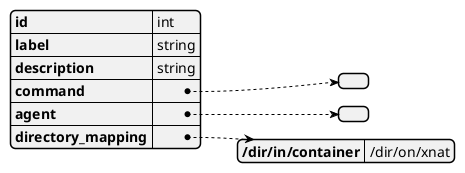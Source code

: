 

@startjson
{
    "id" : "int",
    "label" : "string",
    "description" : "string",
    "command" : {
    },
    "agent" : {
    },
    "directory_mapping" :
        {"/dir/in/container" : "/dir/on/xnat"}


}
@endjson


